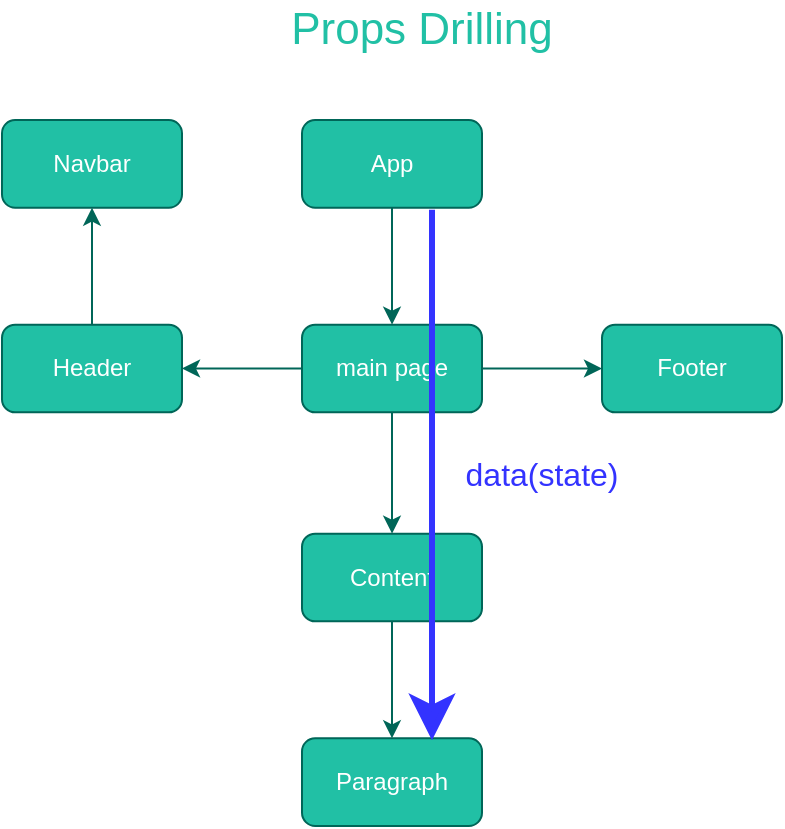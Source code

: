 <mxfile version="20.2.8" type="device"><diagram id="9NnJKIscrdNfO5E7OtOT" name="Page-1"><mxGraphModel dx="887" dy="568" grid="1" gridSize="10" guides="1" tooltips="1" connect="1" arrows="1" fold="1" page="1" pageScale="1" pageWidth="1169" pageHeight="827" math="0" shadow="0"><root><mxCell id="0"/><mxCell id="1" parent="0"/><mxCell id="-aoH8xzWjbbMGTZUeOxz-18" value="Props Drilling" style="text;html=1;strokeColor=none;fillColor=none;align=center;verticalAlign=middle;whiteSpace=wrap;rounded=0;fontSize=22;fontColor=#21C0A5;labelBorderColor=none;" vertex="1" parent="1"><mxGeometry x="280" y="30" width="240" height="30" as="geometry"/></mxCell><mxCell id="-aoH8xzWjbbMGTZUeOxz-1" value="App" style="rounded=1;whiteSpace=wrap;html=1;fillColor=#21C0A5;strokeColor=#006658;fontColor=#FFFFFF;" vertex="1" parent="1"><mxGeometry x="340" y="90" width="90" height="43.851" as="geometry"/></mxCell><mxCell id="-aoH8xzWjbbMGTZUeOxz-2" value="main page" style="whiteSpace=wrap;html=1;rounded=1;fillColor=#21C0A5;strokeColor=#006658;fontColor=#FFFFFF;" vertex="1" parent="1"><mxGeometry x="340" y="192.319" width="90" height="43.851" as="geometry"/></mxCell><mxCell id="-aoH8xzWjbbMGTZUeOxz-3" value="" style="edgeStyle=orthogonalEdgeStyle;rounded=1;orthogonalLoop=1;jettySize=auto;html=1;strokeColor=#006658;fontColor=#FFFFFF;curved=1;" edge="1" parent="1" source="-aoH8xzWjbbMGTZUeOxz-1" target="-aoH8xzWjbbMGTZUeOxz-2"><mxGeometry relative="1" as="geometry"/></mxCell><mxCell id="-aoH8xzWjbbMGTZUeOxz-4" value="Header" style="whiteSpace=wrap;html=1;rounded=1;fillColor=#21C0A5;strokeColor=#006658;fontColor=#FFFFFF;" vertex="1" parent="1"><mxGeometry x="190" y="192.319" width="90" height="43.851" as="geometry"/></mxCell><mxCell id="-aoH8xzWjbbMGTZUeOxz-5" value="" style="edgeStyle=orthogonalEdgeStyle;rounded=1;orthogonalLoop=1;jettySize=auto;html=1;strokeColor=#006658;fontColor=#FFFFFF;curved=1;" edge="1" parent="1" source="-aoH8xzWjbbMGTZUeOxz-2" target="-aoH8xzWjbbMGTZUeOxz-4"><mxGeometry relative="1" as="geometry"/></mxCell><mxCell id="-aoH8xzWjbbMGTZUeOxz-6" value="Footer" style="whiteSpace=wrap;html=1;rounded=1;fillColor=#21C0A5;strokeColor=#006658;fontColor=#FFFFFF;" vertex="1" parent="1"><mxGeometry x="490" y="192.319" width="90" height="43.851" as="geometry"/></mxCell><mxCell id="-aoH8xzWjbbMGTZUeOxz-7" value="" style="edgeStyle=orthogonalEdgeStyle;rounded=1;orthogonalLoop=1;jettySize=auto;html=1;strokeColor=#006658;fontColor=#FFFFFF;curved=1;" edge="1" parent="1" source="-aoH8xzWjbbMGTZUeOxz-2" target="-aoH8xzWjbbMGTZUeOxz-6"><mxGeometry relative="1" as="geometry"/></mxCell><mxCell id="-aoH8xzWjbbMGTZUeOxz-9" value="Content" style="whiteSpace=wrap;html=1;rounded=1;fillColor=#21C0A5;strokeColor=#006658;fontColor=#FFFFFF;" vertex="1" parent="1"><mxGeometry x="340" y="296.83" width="90" height="43.851" as="geometry"/></mxCell><mxCell id="-aoH8xzWjbbMGTZUeOxz-10" value="" style="edgeStyle=orthogonalEdgeStyle;rounded=1;orthogonalLoop=1;jettySize=auto;html=1;strokeColor=#006658;fontColor=#FFFFFF;curved=1;" edge="1" parent="1" source="-aoH8xzWjbbMGTZUeOxz-2" target="-aoH8xzWjbbMGTZUeOxz-9"><mxGeometry relative="1" as="geometry"/></mxCell><mxCell id="-aoH8xzWjbbMGTZUeOxz-11" value="Navbar" style="whiteSpace=wrap;html=1;rounded=1;fillColor=#21C0A5;strokeColor=#006658;fontColor=#FFFFFF;" vertex="1" parent="1"><mxGeometry x="190" y="90" width="90" height="43.851" as="geometry"/></mxCell><mxCell id="-aoH8xzWjbbMGTZUeOxz-12" value="" style="edgeStyle=orthogonalEdgeStyle;rounded=1;orthogonalLoop=1;jettySize=auto;html=1;strokeColor=#006658;fontColor=#FFFFFF;curved=1;" edge="1" parent="1" source="-aoH8xzWjbbMGTZUeOxz-4" target="-aoH8xzWjbbMGTZUeOxz-11"><mxGeometry relative="1" as="geometry"/></mxCell><mxCell id="-aoH8xzWjbbMGTZUeOxz-13" value="Paragraph" style="whiteSpace=wrap;html=1;rounded=1;fillColor=#21C0A5;strokeColor=#006658;fontColor=#FFFFFF;" vertex="1" parent="1"><mxGeometry x="340" y="399.149" width="90" height="43.851" as="geometry"/></mxCell><mxCell id="-aoH8xzWjbbMGTZUeOxz-14" value="" style="edgeStyle=orthogonalEdgeStyle;rounded=1;orthogonalLoop=1;jettySize=auto;html=1;strokeColor=#006658;fontColor=#FFFFFF;curved=1;" edge="1" parent="1" source="-aoH8xzWjbbMGTZUeOxz-9" target="-aoH8xzWjbbMGTZUeOxz-13"><mxGeometry relative="1" as="geometry"/></mxCell><mxCell id="-aoH8xzWjbbMGTZUeOxz-16" value="" style="endArrow=classic;html=1;rounded=0;fontSize=12;fontColor=#FFFFFF;startSize=14;endSize=14;curved=1;strokeWidth=3;strokeColor=#3333FF;" edge="1" parent="1"><mxGeometry width="50" height="50" relative="1" as="geometry"><mxPoint x="405" y="134.851" as="sourcePoint"/><mxPoint x="405" y="400.149" as="targetPoint"/></mxGeometry></mxCell><mxCell id="-aoH8xzWjbbMGTZUeOxz-17" value="&lt;font color=&quot;#3333ff&quot;&gt;data(state)&lt;/font&gt;" style="text;html=1;strokeColor=none;fillColor=none;align=center;verticalAlign=middle;whiteSpace=wrap;rounded=0;fontSize=16;fontColor=#FFFFFF;" vertex="1" parent="1"><mxGeometry x="430" y="251.5" width="60" height="30" as="geometry"/></mxCell></root></mxGraphModel></diagram></mxfile>